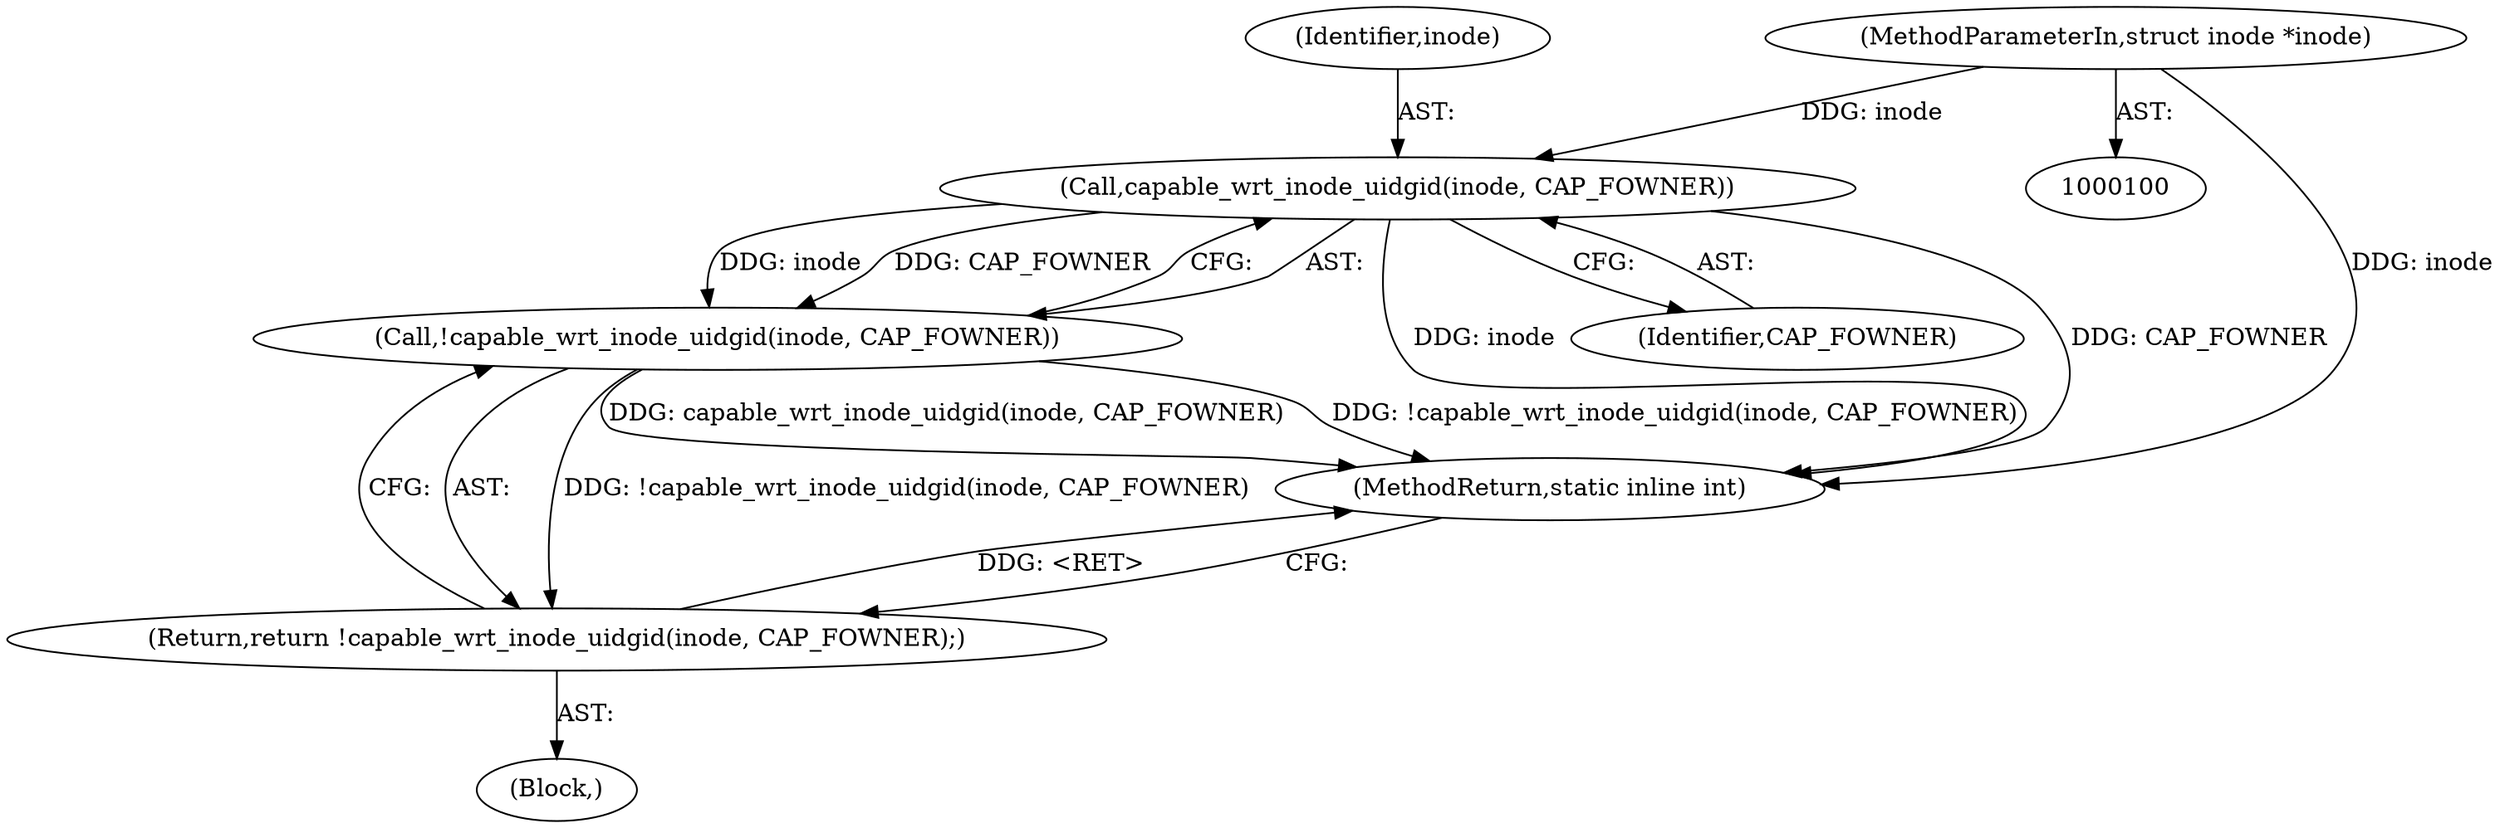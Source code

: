 digraph "0_linux_23adbe12ef7d3d4195e80800ab36b37bee28cd03_2@pointer" {
"1000135" [label="(Call,capable_wrt_inode_uidgid(inode, CAP_FOWNER))"];
"1000102" [label="(MethodParameterIn,struct inode *inode)"];
"1000134" [label="(Call,!capable_wrt_inode_uidgid(inode, CAP_FOWNER))"];
"1000133" [label="(Return,return !capable_wrt_inode_uidgid(inode, CAP_FOWNER);)"];
"1000103" [label="(Block,)"];
"1000102" [label="(MethodParameterIn,struct inode *inode)"];
"1000137" [label="(Identifier,CAP_FOWNER)"];
"1000135" [label="(Call,capable_wrt_inode_uidgid(inode, CAP_FOWNER))"];
"1000133" [label="(Return,return !capable_wrt_inode_uidgid(inode, CAP_FOWNER);)"];
"1000134" [label="(Call,!capable_wrt_inode_uidgid(inode, CAP_FOWNER))"];
"1000136" [label="(Identifier,inode)"];
"1000138" [label="(MethodReturn,static inline int)"];
"1000135" -> "1000134"  [label="AST: "];
"1000135" -> "1000137"  [label="CFG: "];
"1000136" -> "1000135"  [label="AST: "];
"1000137" -> "1000135"  [label="AST: "];
"1000134" -> "1000135"  [label="CFG: "];
"1000135" -> "1000138"  [label="DDG: inode"];
"1000135" -> "1000138"  [label="DDG: CAP_FOWNER"];
"1000135" -> "1000134"  [label="DDG: inode"];
"1000135" -> "1000134"  [label="DDG: CAP_FOWNER"];
"1000102" -> "1000135"  [label="DDG: inode"];
"1000102" -> "1000100"  [label="AST: "];
"1000102" -> "1000138"  [label="DDG: inode"];
"1000134" -> "1000133"  [label="AST: "];
"1000133" -> "1000134"  [label="CFG: "];
"1000134" -> "1000138"  [label="DDG: !capable_wrt_inode_uidgid(inode, CAP_FOWNER)"];
"1000134" -> "1000138"  [label="DDG: capable_wrt_inode_uidgid(inode, CAP_FOWNER)"];
"1000134" -> "1000133"  [label="DDG: !capable_wrt_inode_uidgid(inode, CAP_FOWNER)"];
"1000133" -> "1000103"  [label="AST: "];
"1000138" -> "1000133"  [label="CFG: "];
"1000133" -> "1000138"  [label="DDG: <RET>"];
}
